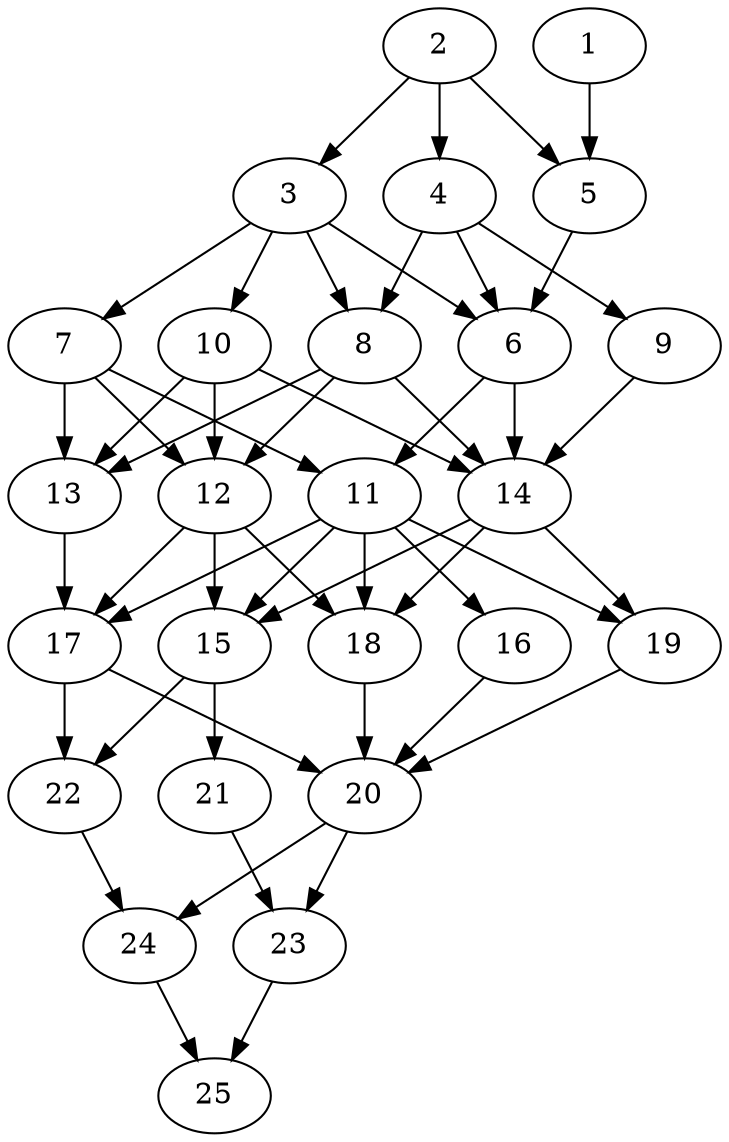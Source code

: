 // DAG automatically generated by daggen at Tue Aug  6 16:26:47 2019
// ./daggen --dot -n 25 --ccr 0.4 --fat 0.5 --regular 0.5 --density 0.7 --mindata 5242880 --maxdata 52428800 
digraph G {
  1 [size="126581760", alpha="0.07", expect_size="50632704"] 
  1 -> 5 [size ="50632704"]
  2 [size="59765760", alpha="0.08", expect_size="23906304"] 
  2 -> 3 [size ="23906304"]
  2 -> 4 [size ="23906304"]
  2 -> 5 [size ="23906304"]
  3 [size="34887680", alpha="0.14", expect_size="13955072"] 
  3 -> 6 [size ="13955072"]
  3 -> 7 [size ="13955072"]
  3 -> 8 [size ="13955072"]
  3 -> 10 [size ="13955072"]
  4 [size="90140160", alpha="0.14", expect_size="36056064"] 
  4 -> 6 [size ="36056064"]
  4 -> 8 [size ="36056064"]
  4 -> 9 [size ="36056064"]
  5 [size="72453120", alpha="0.03", expect_size="28981248"] 
  5 -> 6 [size ="28981248"]
  6 [size="51863040", alpha="0.03", expect_size="20745216"] 
  6 -> 11 [size ="20745216"]
  6 -> 14 [size ="20745216"]
  7 [size="42019840", alpha="0.02", expect_size="16807936"] 
  7 -> 11 [size ="16807936"]
  7 -> 12 [size ="16807936"]
  7 -> 13 [size ="16807936"]
  8 [size="40399360", alpha="0.07", expect_size="16159744"] 
  8 -> 12 [size ="16159744"]
  8 -> 13 [size ="16159744"]
  8 -> 14 [size ="16159744"]
  9 [size="87144960", alpha="0.00", expect_size="34857984"] 
  9 -> 14 [size ="34857984"]
  10 [size="64035840", alpha="0.02", expect_size="25614336"] 
  10 -> 12 [size ="25614336"]
  10 -> 13 [size ="25614336"]
  10 -> 14 [size ="25614336"]
  11 [size="41589760", alpha="0.14", expect_size="16635904"] 
  11 -> 15 [size ="16635904"]
  11 -> 16 [size ="16635904"]
  11 -> 17 [size ="16635904"]
  11 -> 18 [size ="16635904"]
  11 -> 19 [size ="16635904"]
  12 [size="82593280", alpha="0.05", expect_size="33037312"] 
  12 -> 15 [size ="33037312"]
  12 -> 17 [size ="33037312"]
  12 -> 18 [size ="33037312"]
  13 [size="130081280", alpha="0.18", expect_size="52032512"] 
  13 -> 17 [size ="52032512"]
  14 [size="92334080", alpha="0.20", expect_size="36933632"] 
  14 -> 15 [size ="36933632"]
  14 -> 18 [size ="36933632"]
  14 -> 19 [size ="36933632"]
  15 [size="56491520", alpha="0.08", expect_size="22596608"] 
  15 -> 21 [size ="22596608"]
  15 -> 22 [size ="22596608"]
  16 [size="73881600", alpha="0.06", expect_size="29552640"] 
  16 -> 20 [size ="29552640"]
  17 [size="90682880", alpha="0.08", expect_size="36273152"] 
  17 -> 20 [size ="36273152"]
  17 -> 22 [size ="36273152"]
  18 [size="100372480", alpha="0.15", expect_size="40148992"] 
  18 -> 20 [size ="40148992"]
  19 [size="21391360", alpha="0.19", expect_size="8556544"] 
  19 -> 20 [size ="8556544"]
  20 [size="22917120", alpha="0.10", expect_size="9166848"] 
  20 -> 23 [size ="9166848"]
  20 -> 24 [size ="9166848"]
  21 [size="34859520", alpha="0.19", expect_size="13943808"] 
  21 -> 23 [size ="13943808"]
  22 [size="118287360", alpha="0.17", expect_size="47314944"] 
  22 -> 24 [size ="47314944"]
  23 [size="31290880", alpha="0.18", expect_size="12516352"] 
  23 -> 25 [size ="12516352"]
  24 [size="18398720", alpha="0.13", expect_size="7359488"] 
  24 -> 25 [size ="7359488"]
  25 [size="17597440", alpha="0.17", expect_size="7038976"] 
}
